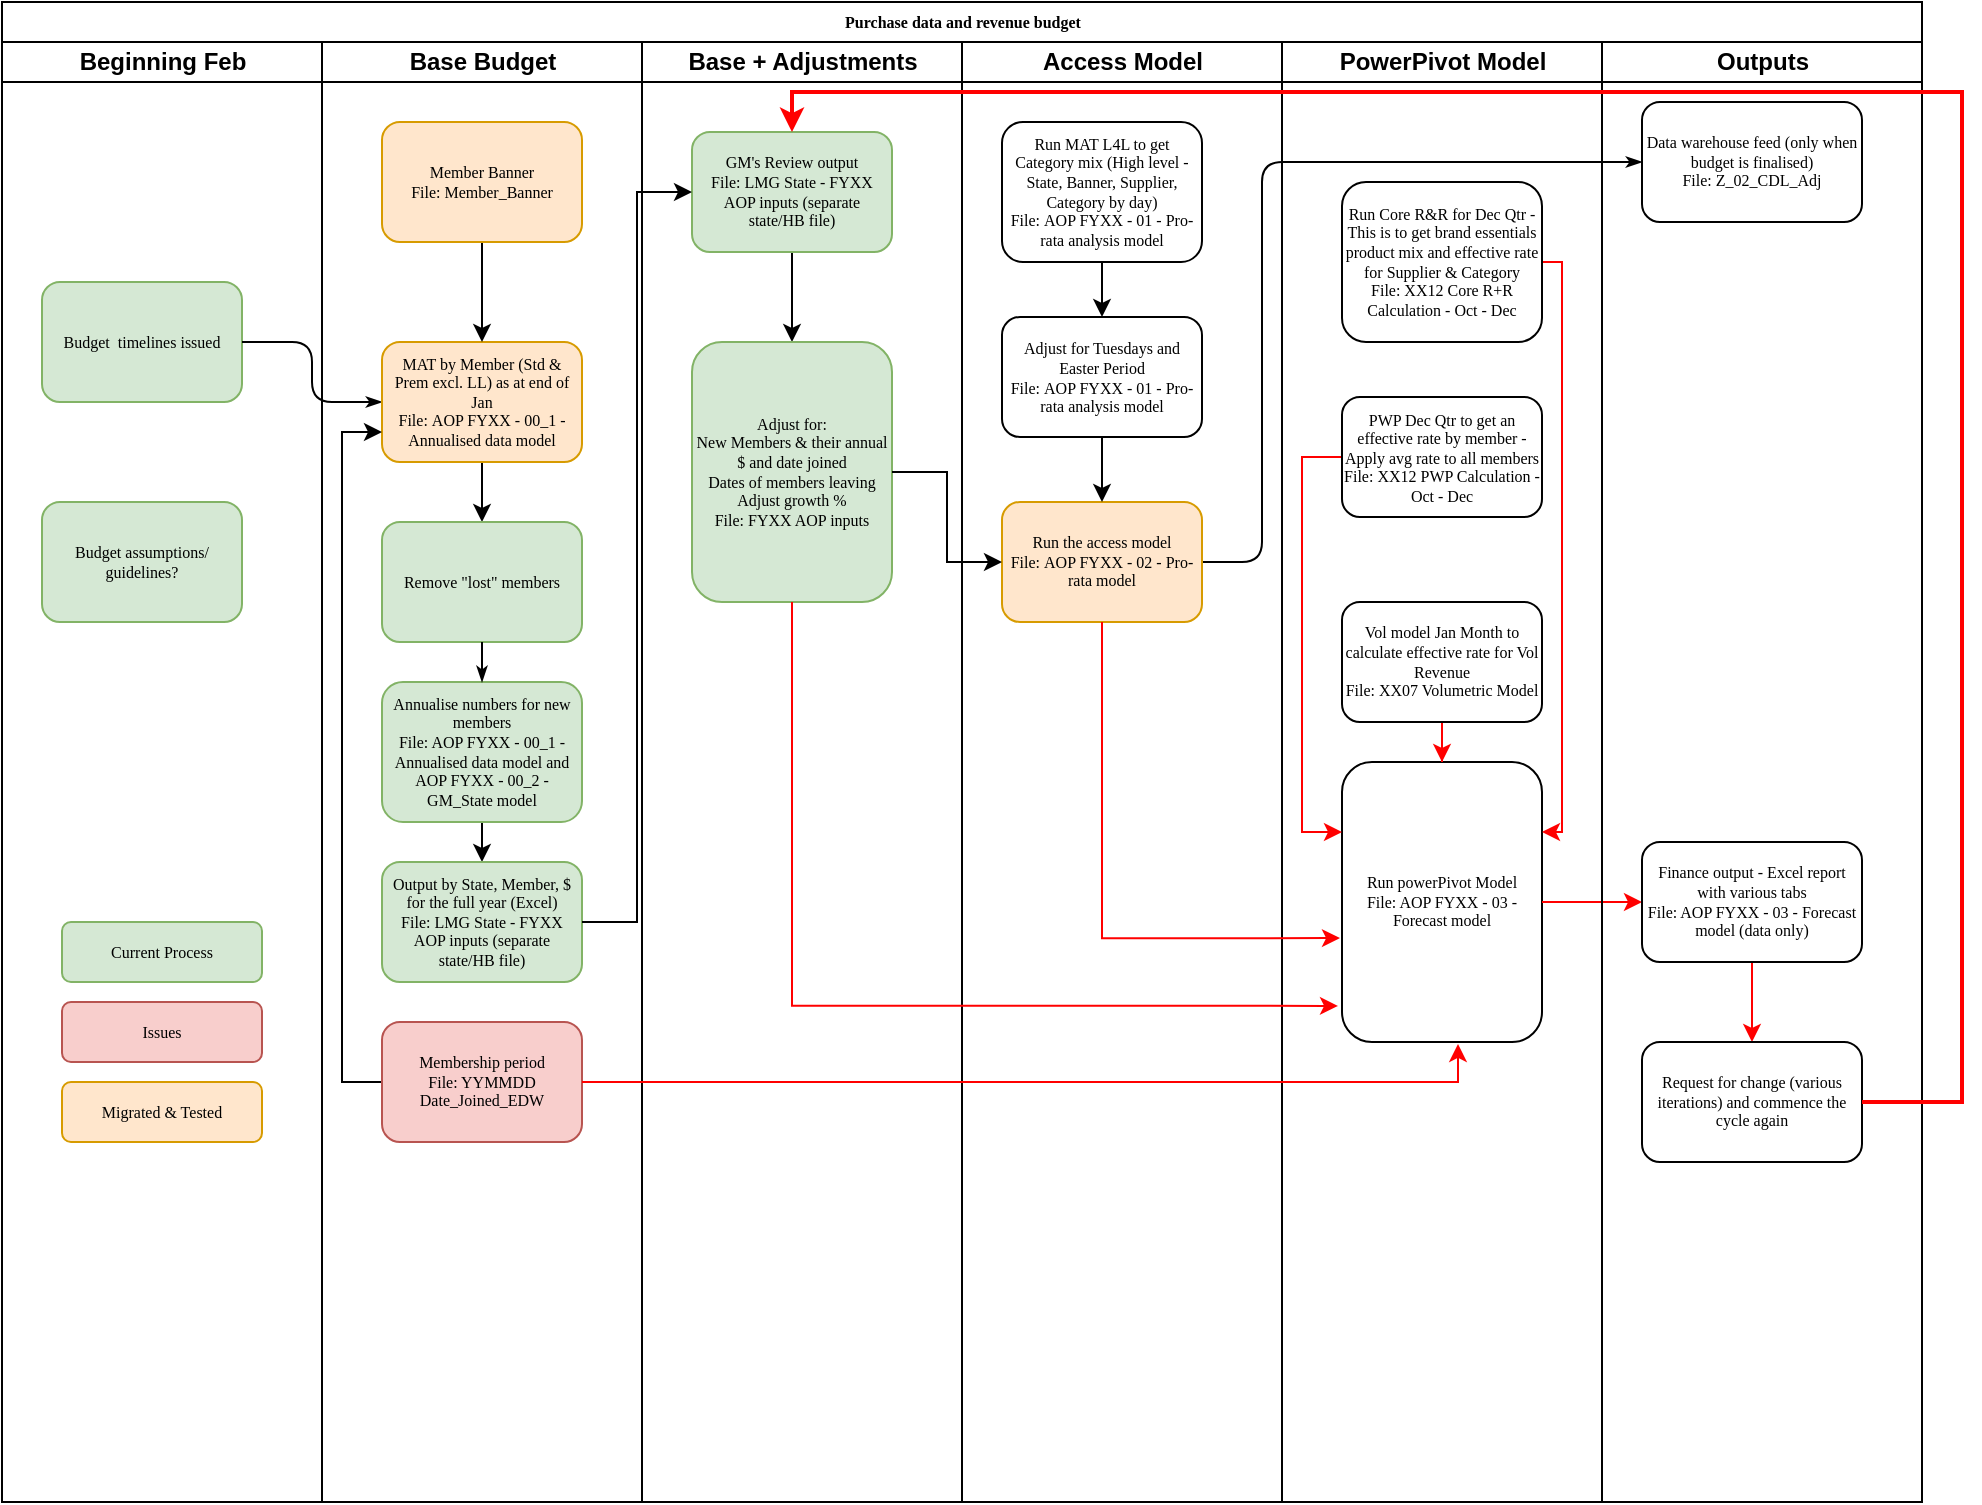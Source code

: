 <mxfile version="12.5.5" type="github">
  <diagram name="Purchase budget" id="74e2e168-ea6b-b213-b513-2b3c1d86103e">
    <mxGraphModel dx="2062" dy="1115" grid="1" gridSize="10" guides="1" tooltips="1" connect="1" arrows="1" fold="1" page="1" pageScale="1" pageWidth="1169" pageHeight="827" background="#ffffff" math="0" shadow="0">
      <root>
        <mxCell id="0"/>
        <mxCell id="1" parent="0"/>
        <mxCell id="77e6c97f196da883-1" value="Purchase data and revenue budget" style="swimlane;html=1;childLayout=stackLayout;startSize=20;rounded=0;shadow=0;labelBackgroundColor=none;strokeColor=#000000;strokeWidth=1;fillColor=#ffffff;fontFamily=Verdana;fontSize=8;fontColor=#000000;align=center;" parent="1" vertex="1">
          <mxGeometry x="70" y="40" width="960" height="750" as="geometry"/>
        </mxCell>
        <mxCell id="77e6c97f196da883-2" value="Beginning Feb" style="swimlane;html=1;startSize=20;" parent="77e6c97f196da883-1" vertex="1">
          <mxGeometry y="20" width="160" height="730" as="geometry"/>
        </mxCell>
        <mxCell id="77e6c97f196da883-8" value="Budget&amp;nbsp; timelines issued" style="rounded=1;whiteSpace=wrap;html=1;shadow=0;labelBackgroundColor=none;strokeColor=#82b366;strokeWidth=1;fillColor=#d5e8d4;fontFamily=Verdana;fontSize=8;align=center;" parent="77e6c97f196da883-2" vertex="1">
          <mxGeometry x="20" y="120" width="100" height="60" as="geometry"/>
        </mxCell>
        <mxCell id="BSGmMYfluoc5-0ycnWwg-2" value="Budget assumptions/ guidelines?" style="rounded=1;whiteSpace=wrap;html=1;shadow=0;labelBackgroundColor=none;strokeColor=#82b366;strokeWidth=1;fillColor=#d5e8d4;fontFamily=Verdana;fontSize=8;align=center;" parent="77e6c97f196da883-2" vertex="1">
          <mxGeometry x="20" y="230" width="100" height="60" as="geometry"/>
        </mxCell>
        <mxCell id="yDKPRNA4TvCzjrigrHj2-8" value="Current Process" style="rounded=1;whiteSpace=wrap;html=1;shadow=0;labelBackgroundColor=none;strokeColor=#82b366;strokeWidth=1;fillColor=#d5e8d4;fontFamily=Verdana;fontSize=8;align=center;" vertex="1" parent="77e6c97f196da883-2">
          <mxGeometry x="30" y="440" width="100" height="30" as="geometry"/>
        </mxCell>
        <mxCell id="yDKPRNA4TvCzjrigrHj2-9" value="Issues" style="rounded=1;whiteSpace=wrap;html=1;shadow=0;labelBackgroundColor=none;strokeColor=#b85450;strokeWidth=1;fillColor=#f8cecc;fontFamily=Verdana;fontSize=8;align=center;" vertex="1" parent="77e6c97f196da883-2">
          <mxGeometry x="30" y="480" width="100" height="30" as="geometry"/>
        </mxCell>
        <mxCell id="yDKPRNA4TvCzjrigrHj2-10" value="Migrated &amp;amp; Tested" style="rounded=1;whiteSpace=wrap;html=1;shadow=0;labelBackgroundColor=none;strokeColor=#d79b00;strokeWidth=1;fillColor=#ffe6cc;fontFamily=Verdana;fontSize=8;align=center;" vertex="1" parent="77e6c97f196da883-2">
          <mxGeometry x="30" y="520" width="100" height="30" as="geometry"/>
        </mxCell>
        <mxCell id="77e6c97f196da883-26" style="edgeStyle=orthogonalEdgeStyle;rounded=1;html=1;labelBackgroundColor=none;startArrow=none;startFill=0;startSize=5;endArrow=classicThin;endFill=1;endSize=5;jettySize=auto;orthogonalLoop=1;strokeColor=#000000;strokeWidth=1;fontFamily=Verdana;fontSize=8;fontColor=#000000;" parent="77e6c97f196da883-1" source="77e6c97f196da883-8" target="77e6c97f196da883-11" edge="1">
          <mxGeometry relative="1" as="geometry"/>
        </mxCell>
        <mxCell id="107ba76e4e335f99-1" style="edgeStyle=orthogonalEdgeStyle;rounded=1;html=1;labelBackgroundColor=none;startArrow=none;startFill=0;startSize=5;endArrow=classicThin;endFill=1;endSize=5;jettySize=auto;orthogonalLoop=1;strokeColor=#000000;strokeWidth=1;fontFamily=Verdana;fontSize=8;fontColor=#000000;" parent="77e6c97f196da883-1" source="77e6c97f196da883-17" target="77e6c97f196da883-18" edge="1">
          <mxGeometry relative="1" as="geometry">
            <Array as="points">
              <mxPoint x="630" y="280"/>
              <mxPoint x="630" y="80"/>
            </Array>
          </mxGeometry>
        </mxCell>
        <mxCell id="77e6c97f196da883-3" value="Base Budget" style="swimlane;html=1;startSize=20;" parent="77e6c97f196da883-1" vertex="1">
          <mxGeometry x="160" y="20" width="160" height="730" as="geometry"/>
        </mxCell>
        <mxCell id="BSGmMYfluoc5-0ycnWwg-8" style="edgeStyle=orthogonalEdgeStyle;rounded=0;orthogonalLoop=1;jettySize=auto;html=1;entryX=0.5;entryY=0;entryDx=0;entryDy=0;" parent="77e6c97f196da883-3" source="77e6c97f196da883-11" target="77e6c97f196da883-9" edge="1">
          <mxGeometry relative="1" as="geometry"/>
        </mxCell>
        <mxCell id="77e6c97f196da883-11" value="MAT by Member (Std &amp;amp; Prem excl. LL) as at end of Jan&lt;br&gt;File:&amp;nbsp;AOP FYXX - 00_1 - Annualised data model" style="rounded=1;whiteSpace=wrap;html=1;shadow=0;labelBackgroundColor=none;strokeColor=#d79b00;strokeWidth=1;fillColor=#ffe6cc;fontFamily=Verdana;fontSize=8;align=center;" parent="77e6c97f196da883-3" vertex="1">
          <mxGeometry x="30" y="150" width="100" height="60" as="geometry"/>
        </mxCell>
        <mxCell id="77e6c97f196da883-9" value="Remove &quot;lost&quot; members" style="rounded=1;whiteSpace=wrap;html=1;shadow=0;labelBackgroundColor=none;strokeColor=#82b366;strokeWidth=1;fillColor=#d5e8d4;fontFamily=Verdana;fontSize=8;align=center;" parent="77e6c97f196da883-3" vertex="1">
          <mxGeometry x="30" y="240" width="100" height="60" as="geometry"/>
        </mxCell>
        <mxCell id="BSGmMYfluoc5-0ycnWwg-17" value="" style="edgeStyle=orthogonalEdgeStyle;rounded=0;orthogonalLoop=1;jettySize=auto;html=1;" parent="77e6c97f196da883-3" source="77e6c97f196da883-12" target="BSGmMYfluoc5-0ycnWwg-16" edge="1">
          <mxGeometry relative="1" as="geometry">
            <Array as="points">
              <mxPoint x="80" y="410"/>
              <mxPoint x="80" y="410"/>
            </Array>
          </mxGeometry>
        </mxCell>
        <mxCell id="77e6c97f196da883-12" value="Annualise numbers for new members&lt;br&gt;File: AOP FYXX - 00_1 - Annualised data model and&lt;br&gt;AOP FYXX - 00_2 - GM_State model" style="rounded=1;whiteSpace=wrap;html=1;shadow=0;labelBackgroundColor=none;strokeColor=#82b366;strokeWidth=1;fillColor=#d5e8d4;fontFamily=Verdana;fontSize=8;align=center;" parent="77e6c97f196da883-3" vertex="1">
          <mxGeometry x="30" y="320" width="100" height="70" as="geometry"/>
        </mxCell>
        <mxCell id="77e6c97f196da883-28" style="edgeStyle=orthogonalEdgeStyle;rounded=1;html=1;labelBackgroundColor=none;startArrow=none;startFill=0;startSize=5;endArrow=classicThin;endFill=1;endSize=5;jettySize=auto;orthogonalLoop=1;strokeColor=#000000;strokeWidth=1;fontFamily=Verdana;fontSize=8;fontColor=#000000;" parent="77e6c97f196da883-3" source="77e6c97f196da883-9" target="77e6c97f196da883-12" edge="1">
          <mxGeometry relative="1" as="geometry"/>
        </mxCell>
        <mxCell id="BSGmMYfluoc5-0ycnWwg-16" value="Output by State, Member, $ for the full year (Excel)&lt;br&gt;File:&amp;nbsp;LMG State - FYXX AOP inputs (separate state/HB file)" style="rounded=1;whiteSpace=wrap;html=1;shadow=0;labelBackgroundColor=none;strokeColor=#82b366;strokeWidth=1;fillColor=#d5e8d4;fontFamily=Verdana;fontSize=8;align=center;" parent="77e6c97f196da883-3" vertex="1">
          <mxGeometry x="30" y="410" width="100" height="60" as="geometry"/>
        </mxCell>
        <mxCell id="4OYYeBLz-7N8v8GrSOVv-5" style="edgeStyle=orthogonalEdgeStyle;rounded=0;orthogonalLoop=1;jettySize=auto;html=1;entryX=0;entryY=0.75;entryDx=0;entryDy=0;" parent="77e6c97f196da883-3" source="4OYYeBLz-7N8v8GrSOVv-1" target="77e6c97f196da883-11" edge="1">
          <mxGeometry relative="1" as="geometry">
            <Array as="points">
              <mxPoint x="10" y="520"/>
              <mxPoint x="10" y="195"/>
            </Array>
          </mxGeometry>
        </mxCell>
        <mxCell id="4OYYeBLz-7N8v8GrSOVv-1" value="Membership period&lt;br&gt;File: YYMMDD Date_Joined_EDW" style="rounded=1;whiteSpace=wrap;html=1;shadow=0;labelBackgroundColor=none;strokeColor=#b85450;strokeWidth=1;fillColor=#f8cecc;fontFamily=Verdana;fontSize=8;align=center;" parent="77e6c97f196da883-3" vertex="1">
          <mxGeometry x="30" y="490" width="100" height="60" as="geometry"/>
        </mxCell>
        <mxCell id="4OYYeBLz-7N8v8GrSOVv-4" value="" style="edgeStyle=orthogonalEdgeStyle;rounded=0;orthogonalLoop=1;jettySize=auto;html=1;" parent="77e6c97f196da883-3" source="4OYYeBLz-7N8v8GrSOVv-3" target="77e6c97f196da883-11" edge="1">
          <mxGeometry relative="1" as="geometry"/>
        </mxCell>
        <mxCell id="4OYYeBLz-7N8v8GrSOVv-3" value="Member Banner&lt;br&gt;File: Member_Banner" style="rounded=1;whiteSpace=wrap;html=1;shadow=0;labelBackgroundColor=none;strokeColor=#d79b00;strokeWidth=1;fillColor=#ffe6cc;fontFamily=Verdana;fontSize=8;align=center;" parent="77e6c97f196da883-3" vertex="1">
          <mxGeometry x="30" y="40" width="100" height="60" as="geometry"/>
        </mxCell>
        <mxCell id="77e6c97f196da883-4" value="Base + Adjustments" style="swimlane;html=1;startSize=20;" parent="77e6c97f196da883-1" vertex="1">
          <mxGeometry x="320" y="20" width="160" height="730" as="geometry"/>
        </mxCell>
        <mxCell id="BSGmMYfluoc5-0ycnWwg-21" style="edgeStyle=orthogonalEdgeStyle;rounded=0;orthogonalLoop=1;jettySize=auto;html=1;entryX=0.5;entryY=0;entryDx=0;entryDy=0;" parent="77e6c97f196da883-4" source="77e6c97f196da883-15" target="BSGmMYfluoc5-0ycnWwg-18" edge="1">
          <mxGeometry relative="1" as="geometry"/>
        </mxCell>
        <mxCell id="77e6c97f196da883-15" value="GM&#39;s Review output&lt;br&gt;File: LMG State - FYXX AOP inputs (separate state/HB file)" style="rounded=1;whiteSpace=wrap;html=1;shadow=0;labelBackgroundColor=none;strokeColor=#82b366;strokeWidth=1;fillColor=#d5e8d4;fontFamily=Verdana;fontSize=8;align=center;" parent="77e6c97f196da883-4" vertex="1">
          <mxGeometry x="25" y="45" width="100" height="60" as="geometry"/>
        </mxCell>
        <mxCell id="BSGmMYfluoc5-0ycnWwg-18" value="Adjust for:&lt;br&gt;New Members &amp;amp; their annual $ and date joined&lt;br&gt;Dates of members leaving&lt;br&gt;Adjust growth %&lt;br&gt;File:&amp;nbsp;FYXX AOP inputs" style="rounded=1;whiteSpace=wrap;html=1;shadow=0;labelBackgroundColor=none;strokeColor=#82b366;strokeWidth=1;fillColor=#d5e8d4;fontFamily=Verdana;fontSize=8;align=center;" parent="77e6c97f196da883-4" vertex="1">
          <mxGeometry x="25" y="150" width="100" height="130" as="geometry"/>
        </mxCell>
        <mxCell id="77e6c97f196da883-5" value="Access Model" style="swimlane;html=1;startSize=20;" parent="77e6c97f196da883-1" vertex="1">
          <mxGeometry x="480" y="20" width="160" height="730" as="geometry"/>
        </mxCell>
        <mxCell id="77e6c97f196da883-17" value="Run the access model&lt;br&gt;File:&amp;nbsp;AOP FYXX - 02 - Pro-rata model" style="rounded=1;whiteSpace=wrap;html=1;shadow=0;labelBackgroundColor=none;strokeColor=#d79b00;strokeWidth=1;fillColor=#ffe6cc;fontFamily=Verdana;fontSize=8;align=center;" parent="77e6c97f196da883-5" vertex="1">
          <mxGeometry x="20" y="230" width="100" height="60" as="geometry"/>
        </mxCell>
        <mxCell id="BSGmMYfluoc5-0ycnWwg-24" style="edgeStyle=orthogonalEdgeStyle;rounded=0;orthogonalLoop=1;jettySize=auto;html=1;entryX=0.5;entryY=0;entryDx=0;entryDy=0;" parent="77e6c97f196da883-5" source="BSGmMYfluoc5-0ycnWwg-22" target="BSGmMYfluoc5-0ycnWwg-23" edge="1">
          <mxGeometry relative="1" as="geometry"/>
        </mxCell>
        <mxCell id="BSGmMYfluoc5-0ycnWwg-22" value="Run MAT L4L to get Category mix (High level - State, Banner, Supplier, Category by day)&lt;br&gt;File:&amp;nbsp;AOP FYXX - 01 - Pro-rata analysis model" style="rounded=1;whiteSpace=wrap;html=1;shadow=0;labelBackgroundColor=none;strokeColor=#000000;strokeWidth=1;fillColor=#ffffff;fontFamily=Verdana;fontSize=8;fontColor=#000000;align=center;" parent="77e6c97f196da883-5" vertex="1">
          <mxGeometry x="20" y="40" width="100" height="70" as="geometry"/>
        </mxCell>
        <mxCell id="BSGmMYfluoc5-0ycnWwg-25" value="" style="edgeStyle=orthogonalEdgeStyle;rounded=0;orthogonalLoop=1;jettySize=auto;html=1;" parent="77e6c97f196da883-5" source="BSGmMYfluoc5-0ycnWwg-23" target="77e6c97f196da883-17" edge="1">
          <mxGeometry relative="1" as="geometry"/>
        </mxCell>
        <mxCell id="BSGmMYfluoc5-0ycnWwg-23" value="Adjust for Tuesdays and Easter Period&lt;br&gt;File:&amp;nbsp;AOP FYXX - 01 - Pro-rata analysis model" style="rounded=1;whiteSpace=wrap;html=1;shadow=0;labelBackgroundColor=none;strokeColor=#000000;strokeWidth=1;fillColor=#ffffff;fontFamily=Verdana;fontSize=8;fontColor=#000000;align=center;" parent="77e6c97f196da883-5" vertex="1">
          <mxGeometry x="20" y="137.5" width="100" height="60" as="geometry"/>
        </mxCell>
        <mxCell id="77e6c97f196da883-6" value="PowerPivot Model" style="swimlane;html=1;startSize=20;" parent="77e6c97f196da883-1" vertex="1">
          <mxGeometry x="640" y="20" width="160" height="730" as="geometry">
            <mxRectangle x="640" y="20" width="130" height="730" as="alternateBounds"/>
          </mxGeometry>
        </mxCell>
        <mxCell id="77e6c97f196da883-21" value="Run powerPivot Model&lt;br&gt;File: AOP FYXX - 03 - Forecast model" style="rounded=1;whiteSpace=wrap;html=1;shadow=0;labelBackgroundColor=none;strokeWidth=1;fontFamily=Verdana;fontSize=8;align=center;" parent="77e6c97f196da883-6" vertex="1">
          <mxGeometry x="30" y="360" width="100" height="140" as="geometry"/>
        </mxCell>
        <mxCell id="BSGmMYfluoc5-0ycnWwg-32" style="edgeStyle=orthogonalEdgeStyle;rounded=0;orthogonalLoop=1;jettySize=auto;html=1;strokeColor=#FF0000;entryX=1;entryY=0.25;entryDx=0;entryDy=0;" parent="77e6c97f196da883-6" source="BSGmMYfluoc5-0ycnWwg-30" target="77e6c97f196da883-21" edge="1">
          <mxGeometry relative="1" as="geometry">
            <mxPoint x="130" y="410" as="targetPoint"/>
            <Array as="points">
              <mxPoint x="140" y="110"/>
              <mxPoint x="140" y="395"/>
            </Array>
          </mxGeometry>
        </mxCell>
        <mxCell id="BSGmMYfluoc5-0ycnWwg-30" value="Run Core R&amp;amp;R for Dec Qtr - This is to get brand essentials product mix and effective rate for Supplier &amp;amp; Category&lt;br&gt;File: XX12 Core R+R Calculation - Oct - Dec" style="rounded=1;whiteSpace=wrap;html=1;shadow=0;labelBackgroundColor=none;strokeColor=#000000;strokeWidth=1;fillColor=#ffffff;fontFamily=Verdana;fontSize=8;fontColor=#000000;align=center;" parent="77e6c97f196da883-6" vertex="1">
          <mxGeometry x="30" y="70" width="100" height="80" as="geometry"/>
        </mxCell>
        <mxCell id="BSGmMYfluoc5-0ycnWwg-38" style="edgeStyle=orthogonalEdgeStyle;rounded=0;orthogonalLoop=1;jettySize=auto;html=1;entryX=0.5;entryY=0;entryDx=0;entryDy=0;strokeColor=#FF0000;" parent="77e6c97f196da883-6" source="BSGmMYfluoc5-0ycnWwg-33" target="77e6c97f196da883-21" edge="1">
          <mxGeometry relative="1" as="geometry"/>
        </mxCell>
        <mxCell id="BSGmMYfluoc5-0ycnWwg-33" value="Vol model Jan Month to calculate effective rate for Vol Revenue&lt;br&gt;File:&amp;nbsp;XX07 Volumetric Model" style="rounded=1;whiteSpace=wrap;html=1;shadow=0;labelBackgroundColor=none;strokeColor=#000000;strokeWidth=1;fillColor=#ffffff;fontFamily=Verdana;fontSize=8;fontColor=#000000;align=center;" parent="77e6c97f196da883-6" vertex="1">
          <mxGeometry x="30" y="280" width="100" height="60" as="geometry"/>
        </mxCell>
        <mxCell id="BSGmMYfluoc5-0ycnWwg-19" style="edgeStyle=orthogonalEdgeStyle;rounded=0;orthogonalLoop=1;jettySize=auto;html=1;entryX=0;entryY=0.5;entryDx=0;entryDy=0;" parent="77e6c97f196da883-1" source="BSGmMYfluoc5-0ycnWwg-16" target="77e6c97f196da883-15" edge="1">
          <mxGeometry relative="1" as="geometry"/>
        </mxCell>
        <mxCell id="BSGmMYfluoc5-0ycnWwg-26" style="edgeStyle=orthogonalEdgeStyle;rounded=0;orthogonalLoop=1;jettySize=auto;html=1;entryX=0;entryY=0.5;entryDx=0;entryDy=0;" parent="77e6c97f196da883-1" source="BSGmMYfluoc5-0ycnWwg-18" target="77e6c97f196da883-17" edge="1">
          <mxGeometry relative="1" as="geometry"/>
        </mxCell>
        <mxCell id="4OYYeBLz-7N8v8GrSOVv-8" style="edgeStyle=orthogonalEdgeStyle;rounded=0;orthogonalLoop=1;jettySize=auto;html=1;strokeColor=#FF0000;" parent="77e6c97f196da883-1" source="77e6c97f196da883-21" target="4OYYeBLz-7N8v8GrSOVv-7" edge="1">
          <mxGeometry relative="1" as="geometry"/>
        </mxCell>
        <mxCell id="77e6c97f196da883-7" value="Outputs" style="swimlane;html=1;startSize=20;" parent="77e6c97f196da883-1" vertex="1">
          <mxGeometry x="800" y="20" width="160" height="730" as="geometry"/>
        </mxCell>
        <mxCell id="77e6c97f196da883-18" value="Data warehouse feed (only when budget is finalised)&lt;br&gt;File:&amp;nbsp;Z_02_CDL_Adj" style="rounded=1;whiteSpace=wrap;html=1;shadow=0;labelBackgroundColor=none;strokeColor=#000000;strokeWidth=1;fillColor=#ffffff;fontFamily=Verdana;fontSize=8;fontColor=#000000;align=center;" parent="77e6c97f196da883-7" vertex="1">
          <mxGeometry x="20" y="30" width="110" height="60" as="geometry"/>
        </mxCell>
        <mxCell id="4OYYeBLz-7N8v8GrSOVv-14" style="edgeStyle=orthogonalEdgeStyle;rounded=0;orthogonalLoop=1;jettySize=auto;html=1;entryX=0.5;entryY=0;entryDx=0;entryDy=0;strokeColor=#FF0000;" parent="77e6c97f196da883-7" source="4OYYeBLz-7N8v8GrSOVv-7" target="4OYYeBLz-7N8v8GrSOVv-12" edge="1">
          <mxGeometry relative="1" as="geometry"/>
        </mxCell>
        <mxCell id="4OYYeBLz-7N8v8GrSOVv-7" value="Finance output - Excel report with various tabs&lt;br&gt;File: AOP FYXX - 03 - Forecast model (data only)" style="rounded=1;whiteSpace=wrap;html=1;shadow=0;labelBackgroundColor=none;strokeColor=#000000;strokeWidth=1;fillColor=#ffffff;fontFamily=Verdana;fontSize=8;fontColor=#000000;align=center;" parent="77e6c97f196da883-7" vertex="1">
          <mxGeometry x="20" y="400" width="110" height="60" as="geometry"/>
        </mxCell>
        <mxCell id="4OYYeBLz-7N8v8GrSOVv-12" value="Request for change (various iterations) and commence the cycle again" style="rounded=1;whiteSpace=wrap;html=1;shadow=0;labelBackgroundColor=none;strokeColor=#000000;strokeWidth=1;fillColor=#ffffff;fontFamily=Verdana;fontSize=8;fontColor=#000000;align=center;" parent="77e6c97f196da883-7" vertex="1">
          <mxGeometry x="20" y="500" width="110" height="60" as="geometry"/>
        </mxCell>
        <mxCell id="4OYYeBLz-7N8v8GrSOVv-15" style="edgeStyle=orthogonalEdgeStyle;rounded=0;orthogonalLoop=1;jettySize=auto;html=1;entryX=0.5;entryY=0;entryDx=0;entryDy=0;strokeColor=#FF0000;strokeWidth=2;" parent="77e6c97f196da883-1" source="4OYYeBLz-7N8v8GrSOVv-12" target="77e6c97f196da883-15" edge="1">
          <mxGeometry relative="1" as="geometry">
            <Array as="points">
              <mxPoint x="980" y="550"/>
              <mxPoint x="980" y="45"/>
              <mxPoint x="395" y="45"/>
            </Array>
          </mxGeometry>
        </mxCell>
        <mxCell id="4OYYeBLz-7N8v8GrSOVv-17" style="edgeStyle=orthogonalEdgeStyle;rounded=0;orthogonalLoop=1;jettySize=auto;html=1;entryX=-0.02;entryY=0.871;entryDx=0;entryDy=0;entryPerimeter=0;strokeColor=#FF0000;" parent="77e6c97f196da883-1" source="BSGmMYfluoc5-0ycnWwg-18" target="77e6c97f196da883-21" edge="1">
          <mxGeometry relative="1" as="geometry">
            <Array as="points">
              <mxPoint x="395" y="502"/>
            </Array>
          </mxGeometry>
        </mxCell>
        <mxCell id="4OYYeBLz-7N8v8GrSOVv-19" style="edgeStyle=orthogonalEdgeStyle;rounded=0;orthogonalLoop=1;jettySize=auto;html=1;entryX=-0.01;entryY=0.629;entryDx=0;entryDy=0;entryPerimeter=0;strokeColor=#FF0000;" parent="77e6c97f196da883-1" source="77e6c97f196da883-17" target="77e6c97f196da883-21" edge="1">
          <mxGeometry relative="1" as="geometry">
            <Array as="points">
              <mxPoint x="550" y="468"/>
            </Array>
          </mxGeometry>
        </mxCell>
        <mxCell id="4OYYeBLz-7N8v8GrSOVv-21" style="edgeStyle=orthogonalEdgeStyle;rounded=0;orthogonalLoop=1;jettySize=auto;html=1;entryX=0.58;entryY=1.007;entryDx=0;entryDy=0;entryPerimeter=0;strokeColor=#FF0000;strokeWidth=1;" parent="77e6c97f196da883-1" source="4OYYeBLz-7N8v8GrSOVv-1" target="77e6c97f196da883-21" edge="1">
          <mxGeometry relative="1" as="geometry"/>
        </mxCell>
        <mxCell id="BSGmMYfluoc5-0ycnWwg-37" style="edgeStyle=orthogonalEdgeStyle;rounded=0;orthogonalLoop=1;jettySize=auto;html=1;entryX=0;entryY=0.25;entryDx=0;entryDy=0;strokeColor=#FF0000;" parent="1" source="BSGmMYfluoc5-0ycnWwg-36" target="77e6c97f196da883-21" edge="1">
          <mxGeometry relative="1" as="geometry">
            <Array as="points">
              <mxPoint x="720" y="268"/>
              <mxPoint x="720" y="455"/>
            </Array>
          </mxGeometry>
        </mxCell>
        <mxCell id="BSGmMYfluoc5-0ycnWwg-36" value="PWP Dec Qtr to get an effective rate by member - Apply avg rate to all members&lt;br&gt;File: XX12 PWP Calculation - Oct - Dec" style="rounded=1;whiteSpace=wrap;html=1;shadow=0;labelBackgroundColor=none;strokeColor=#000000;strokeWidth=1;fillColor=#ffffff;fontFamily=Verdana;fontSize=8;fontColor=#000000;align=center;" parent="1" vertex="1">
          <mxGeometry x="740" y="237.5" width="100" height="60" as="geometry"/>
        </mxCell>
      </root>
    </mxGraphModel>
  </diagram>
</mxfile>
